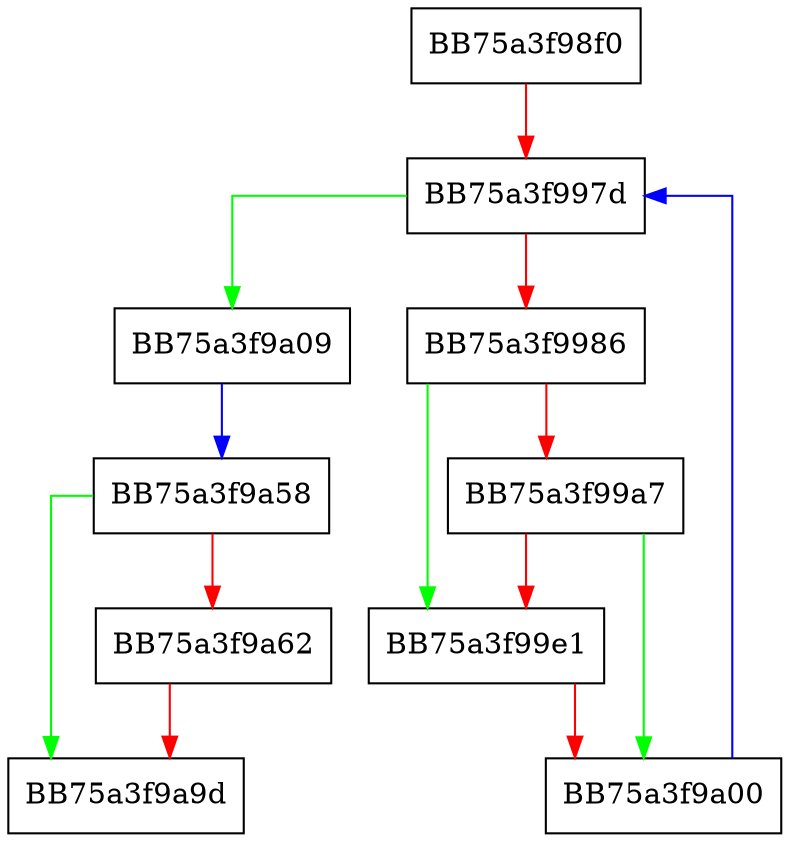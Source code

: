 digraph GetLatestNetworkPerGateway {
  node [shape="box"];
  graph [splines=ortho];
  BB75a3f98f0 -> BB75a3f997d [color="red"];
  BB75a3f997d -> BB75a3f9a09 [color="green"];
  BB75a3f997d -> BB75a3f9986 [color="red"];
  BB75a3f9986 -> BB75a3f99e1 [color="green"];
  BB75a3f9986 -> BB75a3f99a7 [color="red"];
  BB75a3f99a7 -> BB75a3f9a00 [color="green"];
  BB75a3f99a7 -> BB75a3f99e1 [color="red"];
  BB75a3f99e1 -> BB75a3f9a00 [color="red"];
  BB75a3f9a00 -> BB75a3f997d [color="blue"];
  BB75a3f9a09 -> BB75a3f9a58 [color="blue"];
  BB75a3f9a58 -> BB75a3f9a9d [color="green"];
  BB75a3f9a58 -> BB75a3f9a62 [color="red"];
  BB75a3f9a62 -> BB75a3f9a9d [color="red"];
}